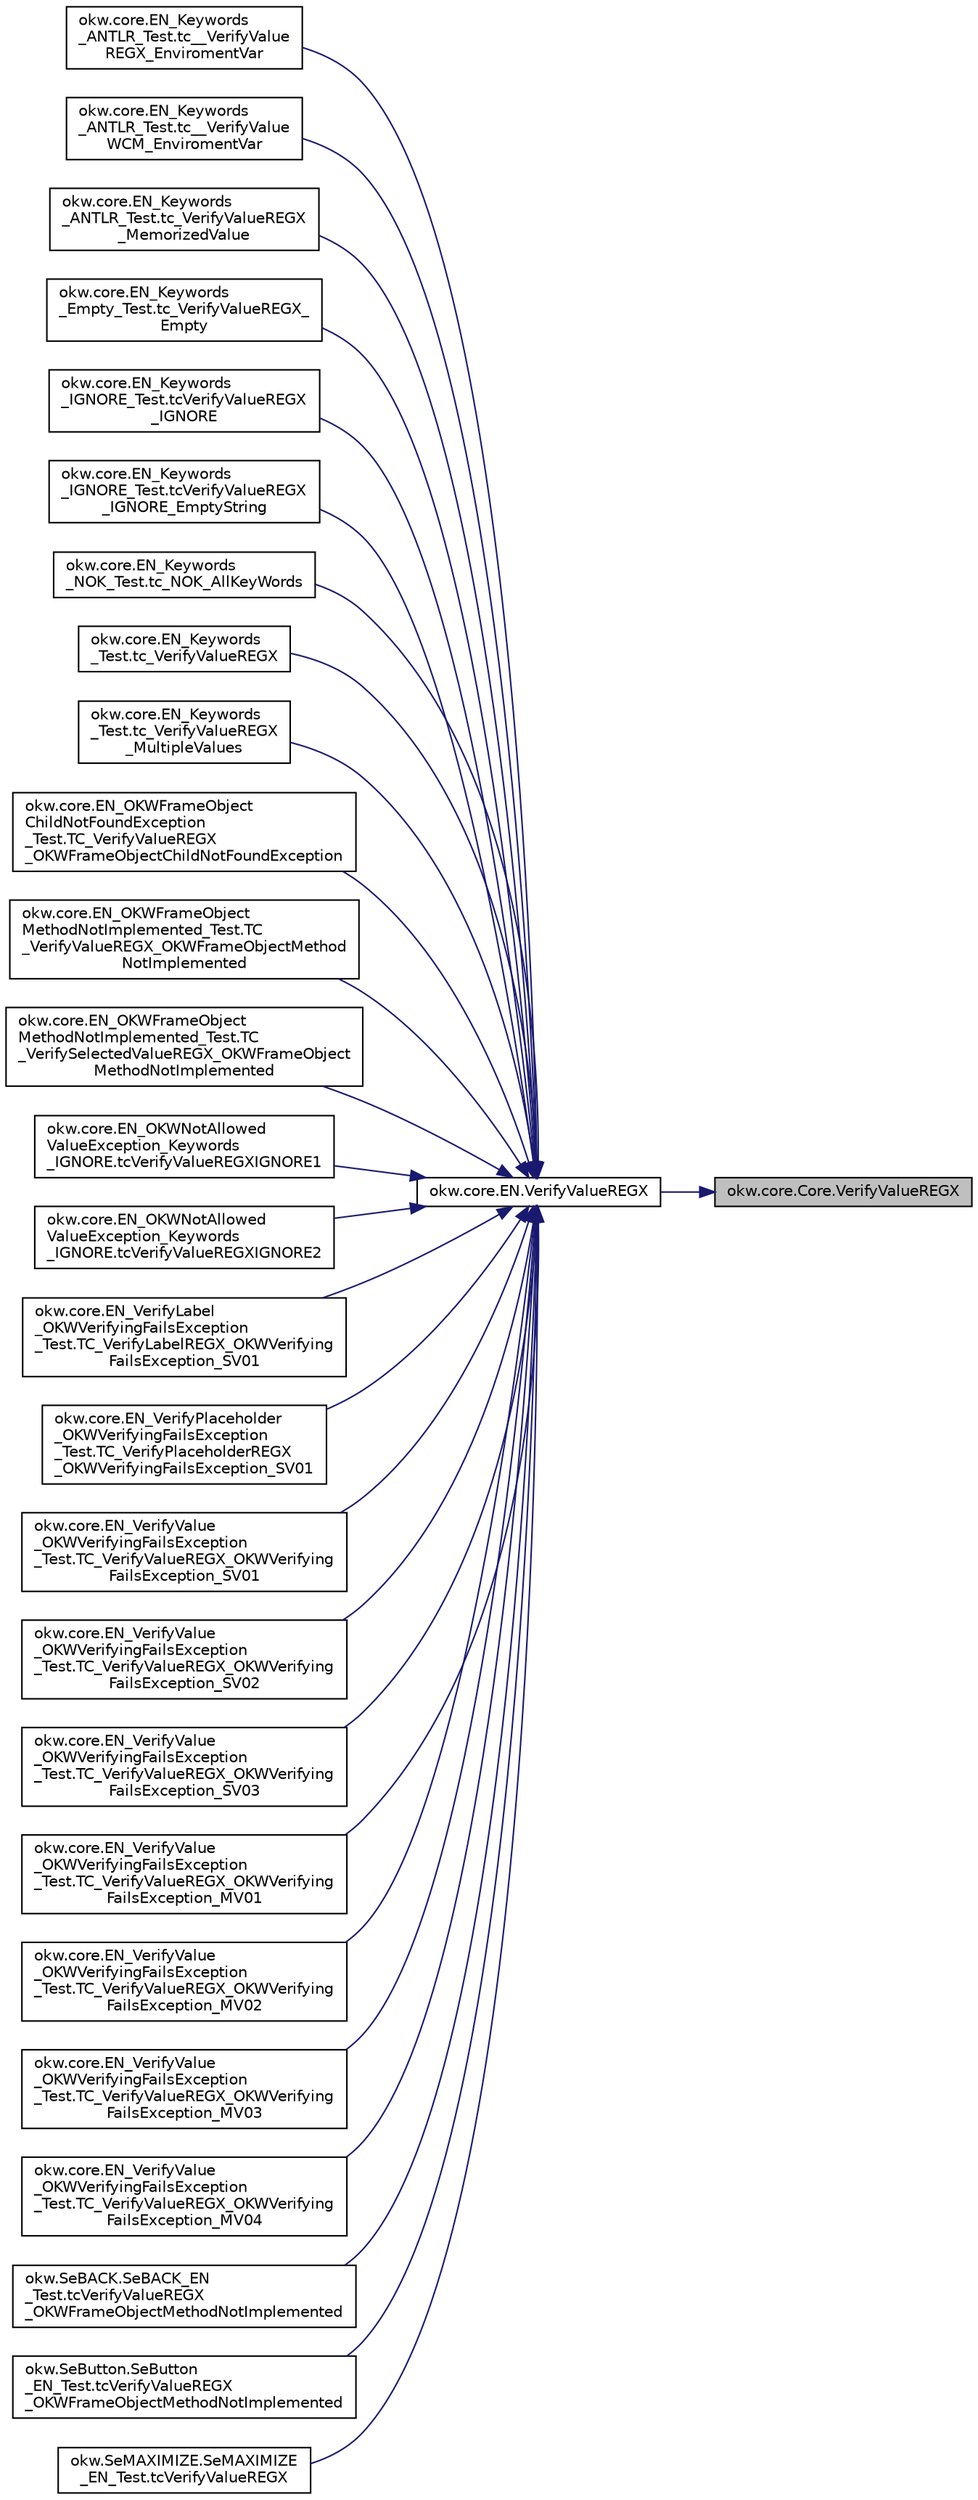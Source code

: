 digraph "okw.core.Core.VerifyValueREGX"
{
 // INTERACTIVE_SVG=YES
 // LATEX_PDF_SIZE
  edge [fontname="Helvetica",fontsize="10",labelfontname="Helvetica",labelfontsize="10"];
  node [fontname="Helvetica",fontsize="10",shape=record];
  rankdir="RL";
  Node4616 [label="okw.core.Core.VerifyValueREGX",height=0.2,width=0.4,color="black", fillcolor="grey75", style="filled", fontcolor="black",tooltip="Prüft den Standardwert eines Objektes (in den meisten Fällen ist dies der angezeigte Text)."];
  Node4616 -> Node4617 [dir="back",color="midnightblue",fontsize="10",style="solid",fontname="Helvetica"];
  Node4617 [label="okw.core.EN.VerifyValueREGX",height=0.2,width=0.4,color="black", fillcolor="white", style="filled",URL="$classokw_1_1core_1_1_e_n.html#ab906dfd1631d44567755a94585333973",tooltip="Prüft den Standardwert eines Objektes (in den meisten Fällen ist dies der angezeigte Text)."];
  Node4617 -> Node4618 [dir="back",color="midnightblue",fontsize="10",style="solid",fontname="Helvetica"];
  Node4618 [label="okw.core.EN_Keywords\l_ANTLR_Test.tc__VerifyValue\lREGX_EnviromentVar",height=0.2,width=0.4,color="black", fillcolor="white", style="filled",URL="$classokw_1_1core_1_1_e_n___keywords___a_n_t_l_r___test.html#ab63d377a1eedcf2ca8e7591678151037",tooltip=" "];
  Node4617 -> Node4619 [dir="back",color="midnightblue",fontsize="10",style="solid",fontname="Helvetica"];
  Node4619 [label="okw.core.EN_Keywords\l_ANTLR_Test.tc__VerifyValue\lWCM_EnviromentVar",height=0.2,width=0.4,color="black", fillcolor="white", style="filled",URL="$classokw_1_1core_1_1_e_n___keywords___a_n_t_l_r___test.html#a1d46f5f62a325650f18b0f9f2fa5fe32",tooltip=" "];
  Node4617 -> Node4620 [dir="back",color="midnightblue",fontsize="10",style="solid",fontname="Helvetica"];
  Node4620 [label="okw.core.EN_Keywords\l_ANTLR_Test.tc_VerifyValueREGX\l_MemorizedValue",height=0.2,width=0.4,color="black", fillcolor="white", style="filled",URL="$classokw_1_1core_1_1_e_n___keywords___a_n_t_l_r___test.html#a4606d2338ceb754feed01d1fa66ab48c",tooltip=" "];
  Node4617 -> Node4621 [dir="back",color="midnightblue",fontsize="10",style="solid",fontname="Helvetica"];
  Node4621 [label="okw.core.EN_Keywords\l_Empty_Test.tc_VerifyValueREGX_\lEmpty",height=0.2,width=0.4,color="black", fillcolor="white", style="filled",URL="$classokw_1_1core_1_1_e_n___keywords___empty___test.html#a3733decdbe7e325d682d41d9596244d1",tooltip="Prüft \"${EMPTY}\" für das Schlüsselwort VerifyValue(string,string)"];
  Node4617 -> Node4622 [dir="back",color="midnightblue",fontsize="10",style="solid",fontname="Helvetica"];
  Node4622 [label="okw.core.EN_Keywords\l_IGNORE_Test.tcVerifyValueREGX\l_IGNORE",height=0.2,width=0.4,color="black", fillcolor="white", style="filled",URL="$classokw_1_1core_1_1_e_n___keywords___i_g_n_o_r_e___test.html#a121a67e3f849dc06f232bd0f1ce3b042",tooltip=" "];
  Node4617 -> Node4623 [dir="back",color="midnightblue",fontsize="10",style="solid",fontname="Helvetica"];
  Node4623 [label="okw.core.EN_Keywords\l_IGNORE_Test.tcVerifyValueREGX\l_IGNORE_EmptyString",height=0.2,width=0.4,color="black", fillcolor="white", style="filled",URL="$classokw_1_1core_1_1_e_n___keywords___i_g_n_o_r_e___test.html#a8c4df05d5219b84829b7e3ab8f6284df",tooltip=" "];
  Node4617 -> Node4624 [dir="back",color="midnightblue",fontsize="10",style="solid",fontname="Helvetica"];
  Node4624 [label="okw.core.EN_Keywords\l_NOK_Test.tc_NOK_AllKeyWords",height=0.2,width=0.4,color="black", fillcolor="white", style="filled",URL="$classokw_1_1core_1_1_e_n___keywords___n_o_k___test.html#a81a960a2341dfb0e27da7871291c84dc",tooltip="Prüft methoden aufruf für einen einfachen Click."];
  Node4617 -> Node4625 [dir="back",color="midnightblue",fontsize="10",style="solid",fontname="Helvetica"];
  Node4625 [label="okw.core.EN_Keywords\l_Test.tc_VerifyValueREGX",height=0.2,width=0.4,color="black", fillcolor="white", style="filled",URL="$classokw_1_1core_1_1_e_n___keywords___test.html#a127181ab50ff5fc92ad8dc5d5ecc66f4",tooltip=" "];
  Node4617 -> Node4626 [dir="back",color="midnightblue",fontsize="10",style="solid",fontname="Helvetica"];
  Node4626 [label="okw.core.EN_Keywords\l_Test.tc_VerifyValueREGX\l_MultipleValues",height=0.2,width=0.4,color="black", fillcolor="white", style="filled",URL="$classokw_1_1core_1_1_e_n___keywords___test.html#a98fccde7dbc4b3f7770e7acac0ed8b30",tooltip=" "];
  Node4617 -> Node4627 [dir="back",color="midnightblue",fontsize="10",style="solid",fontname="Helvetica"];
  Node4627 [label="okw.core.EN_OKWFrameObject\lChildNotFoundException\l_Test.TC_VerifyValueREGX\l_OKWFrameObjectChildNotFoundException",height=0.2,width=0.4,color="black", fillcolor="white", style="filled",URL="$classokw_1_1core_1_1_e_n___o_k_w_frame_object_child_not_found_exception___test.html#a3ce915e27e00719101106ce7a153b0ab",tooltip="Prüft ob die Ausnahme OKWFrameObjectChildNotFoundException durch die LFC-VerifyValue ausgelöst wird,..."];
  Node4617 -> Node4628 [dir="back",color="midnightblue",fontsize="10",style="solid",fontname="Helvetica"];
  Node4628 [label="okw.core.EN_OKWFrameObject\lMethodNotImplemented_Test.TC\l_VerifyValueREGX_OKWFrameObjectMethod\lNotImplemented",height=0.2,width=0.4,color="black", fillcolor="white", style="filled",URL="$classokw_1_1core_1_1_e_n___o_k_w_frame_object_method_not_implemented___test.html#a5eb78b9e1cab928e96403c3c852a2071",tooltip="Prüft ob die Ausnahme OKWFrameObjectMethodNotImplemented von VerifyValueREGX( FN, ExpVal ) ausgelöst ..."];
  Node4617 -> Node4629 [dir="back",color="midnightblue",fontsize="10",style="solid",fontname="Helvetica"];
  Node4629 [label="okw.core.EN_OKWFrameObject\lMethodNotImplemented_Test.TC\l_VerifySelectedValueREGX_OKWFrameObject\lMethodNotImplemented",height=0.2,width=0.4,color="black", fillcolor="white", style="filled",URL="$classokw_1_1core_1_1_e_n___o_k_w_frame_object_method_not_implemented___test.html#a890bfe99856736c93fa7a145222c7067",tooltip="Prüft ob die Ausnahme OKWFrameObjectMethodNotImplemented von VerifySelectedValueREGX( FN,..."];
  Node4617 -> Node4630 [dir="back",color="midnightblue",fontsize="10",style="solid",fontname="Helvetica"];
  Node4630 [label="okw.core.EN_OKWNotAllowed\lValueException_Keywords\l_IGNORE.tcVerifyValueREGXIGNORE1",height=0.2,width=0.4,color="black", fillcolor="white", style="filled",URL="$classokw_1_1core_1_1_e_n___o_k_w_not_allowed_value_exception___keywords___i_g_n_o_r_e.html#a4a37e106ab45259f5299c19e63e39463",tooltip="Prüft ob \"${IGNORE} \" die Ausnahme okw.exceptions.OKWNotAllowedValueException auslöst."];
  Node4617 -> Node4631 [dir="back",color="midnightblue",fontsize="10",style="solid",fontname="Helvetica"];
  Node4631 [label="okw.core.EN_OKWNotAllowed\lValueException_Keywords\l_IGNORE.tcVerifyValueREGXIGNORE2",height=0.2,width=0.4,color="black", fillcolor="white", style="filled",URL="$classokw_1_1core_1_1_e_n___o_k_w_not_allowed_value_exception___keywords___i_g_n_o_r_e.html#a4a5bdff5f376e81e39f8dc0aaeb3f724",tooltip="Prüft ob \"\"${IGNORE}${TCN}\" die Ausnahme okw.exceptions.OKWNotAllowedValueException auslöst."];
  Node4617 -> Node4632 [dir="back",color="midnightblue",fontsize="10",style="solid",fontname="Helvetica"];
  Node4632 [label="okw.core.EN_VerifyLabel\l_OKWVerifyingFailsException\l_Test.TC_VerifyLabelREGX_OKWVerifying\lFailsException_SV01",height=0.2,width=0.4,color="black", fillcolor="white", style="filled",URL="$classokw_1_1core_1_1_e_n___verify_label___o_k_w_verifying_fails_exception___test.html#ac9b1ef43e5deeb88c010c76768d1e57b",tooltip="Prüft, ob die Ausnahme OKWVerifyingFailsException bei einem Soll/Ist-Vergleich ausgelöst wird."];
  Node4617 -> Node4633 [dir="back",color="midnightblue",fontsize="10",style="solid",fontname="Helvetica"];
  Node4633 [label="okw.core.EN_VerifyPlaceholder\l_OKWVerifyingFailsException\l_Test.TC_VerifyPlaceholderREGX\l_OKWVerifyingFailsException_SV01",height=0.2,width=0.4,color="black", fillcolor="white", style="filled",URL="$classokw_1_1core_1_1_e_n___verify_placeholder___o_k_w_verifying_fails_exception___test.html#a5a517b05d35f898886c397452aef9c9e",tooltip="Prüft, ob die Ausnahme OKWVerifyingFailsException bei einem Soll/Ist-Vergleich ausgelöst wird."];
  Node4617 -> Node4634 [dir="back",color="midnightblue",fontsize="10",style="solid",fontname="Helvetica"];
  Node4634 [label="okw.core.EN_VerifyValue\l_OKWVerifyingFailsException\l_Test.TC_VerifyValueREGX_OKWVerifying\lFailsException_SV01",height=0.2,width=0.4,color="black", fillcolor="white", style="filled",URL="$classokw_1_1core_1_1_e_n___verify_value___o_k_w_verifying_fails_exception___test.html#a426e16becde4daeae2052ef41f2e4735",tooltip="Prüft, ob die Ausnahme OKWVerifyingFailsException bei einem Soll/Ist-Vergleich ausgelöst wird."];
  Node4617 -> Node4635 [dir="back",color="midnightblue",fontsize="10",style="solid",fontname="Helvetica"];
  Node4635 [label="okw.core.EN_VerifyValue\l_OKWVerifyingFailsException\l_Test.TC_VerifyValueREGX_OKWVerifying\lFailsException_SV02",height=0.2,width=0.4,color="black", fillcolor="white", style="filled",URL="$classokw_1_1core_1_1_e_n___verify_value___o_k_w_verifying_fails_exception___test.html#acedf0dca81c60920bba95b1bf8aa8e46",tooltip="Prüft, ob die Ausnahme OKWVerifyingFailsException bei einem Soll/Ist-Vergleich ausgelöst wird."];
  Node4617 -> Node4636 [dir="back",color="midnightblue",fontsize="10",style="solid",fontname="Helvetica"];
  Node4636 [label="okw.core.EN_VerifyValue\l_OKWVerifyingFailsException\l_Test.TC_VerifyValueREGX_OKWVerifying\lFailsException_SV03",height=0.2,width=0.4,color="black", fillcolor="white", style="filled",URL="$classokw_1_1core_1_1_e_n___verify_value___o_k_w_verifying_fails_exception___test.html#ac3fcfe22d0a438f10c894d59eea29c97",tooltip="Prüft, ob die Ausnahme OKWVerifyingFailsException bei einem Soll/Ist-Vergleich ausgelöst wird."];
  Node4617 -> Node4637 [dir="back",color="midnightblue",fontsize="10",style="solid",fontname="Helvetica"];
  Node4637 [label="okw.core.EN_VerifyValue\l_OKWVerifyingFailsException\l_Test.TC_VerifyValueREGX_OKWVerifying\lFailsException_MV01",height=0.2,width=0.4,color="black", fillcolor="white", style="filled",URL="$classokw_1_1core_1_1_e_n___verify_value___o_k_w_verifying_fails_exception___test.html#adcd7b7d96c323eced4fe225eb4177920",tooltip="Prüft, ob die Ausnahme OKWVerifyingFailsException bei einem Soll/Ist-Vergleich ausgelöst wird."];
  Node4617 -> Node4638 [dir="back",color="midnightblue",fontsize="10",style="solid",fontname="Helvetica"];
  Node4638 [label="okw.core.EN_VerifyValue\l_OKWVerifyingFailsException\l_Test.TC_VerifyValueREGX_OKWVerifying\lFailsException_MV02",height=0.2,width=0.4,color="black", fillcolor="white", style="filled",URL="$classokw_1_1core_1_1_e_n___verify_value___o_k_w_verifying_fails_exception___test.html#acca2ff4746fe3d713bb820b56ef06c39",tooltip="Prüft, ob die Ausnahme OKWVerifyingFailsException bei einem Soll/Ist-Vergleich ausgelöst wird."];
  Node4617 -> Node4639 [dir="back",color="midnightblue",fontsize="10",style="solid",fontname="Helvetica"];
  Node4639 [label="okw.core.EN_VerifyValue\l_OKWVerifyingFailsException\l_Test.TC_VerifyValueREGX_OKWVerifying\lFailsException_MV03",height=0.2,width=0.4,color="black", fillcolor="white", style="filled",URL="$classokw_1_1core_1_1_e_n___verify_value___o_k_w_verifying_fails_exception___test.html#a0328bcfab7669758c43d9b1e7f00d29b",tooltip="Prüft, ob die Ausnahme OKWVerifyingFailsException bei einem Soll/Ist-Vergleich ausgelöst wird."];
  Node4617 -> Node4640 [dir="back",color="midnightblue",fontsize="10",style="solid",fontname="Helvetica"];
  Node4640 [label="okw.core.EN_VerifyValue\l_OKWVerifyingFailsException\l_Test.TC_VerifyValueREGX_OKWVerifying\lFailsException_MV04",height=0.2,width=0.4,color="black", fillcolor="white", style="filled",URL="$classokw_1_1core_1_1_e_n___verify_value___o_k_w_verifying_fails_exception___test.html#a37bca28b78ed8238b8d03f07f7ef8271",tooltip="Prüft, ob die Ausnahme OKWVerifyingFailsException bei einem Soll/Ist-Vergleich ausgelöst wird."];
  Node4617 -> Node4641 [dir="back",color="midnightblue",fontsize="10",style="solid",fontname="Helvetica"];
  Node4641 [label="okw.SeBACK.SeBACK_EN\l_Test.tcVerifyValueREGX\l_OKWFrameObjectMethodNotImplemented",height=0.2,width=0.4,color="black", fillcolor="white", style="filled",URL="$classokw_1_1_se_b_a_c_k_1_1_se_b_a_c_k___e_n___test.html#a48ba4519b5e2ba6ccded234c1168e954",tooltip="Test des Schlüsselwortes \"VerifyValueREGX( FN, ExpValu ) für SeBACK."];
  Node4617 -> Node4642 [dir="back",color="midnightblue",fontsize="10",style="solid",fontname="Helvetica"];
  Node4642 [label="okw.SeButton.SeButton\l_EN_Test.tcVerifyValueREGX\l_OKWFrameObjectMethodNotImplemented",height=0.2,width=0.4,color="black", fillcolor="white", style="filled",URL="$classokw_1_1_se_button_1_1_se_button___e_n___test.html#a18c46e1f369c60dd8f67b9103bc04370",tooltip="Test des Schlüsselwortes VerifyValueREGX für den GUI-Adapter SeButton."];
  Node4617 -> Node4643 [dir="back",color="midnightblue",fontsize="10",style="solid",fontname="Helvetica"];
  Node4643 [label="okw.SeMAXIMIZE.SeMAXIMIZE\l_EN_Test.tcVerifyValueREGX",height=0.2,width=0.4,color="black", fillcolor="white", style="filled",URL="$classokw_1_1_se_m_a_x_i_m_i_z_e_1_1_se_m_a_x_i_m_i_z_e___e_n___test.html#a8912b2d48731267d84fda3659335561c",tooltip="Test des Schlüsselwortes \"VerifyValueREGX( FN, ExpValu ) für SeMAXIMIZE."];
}
